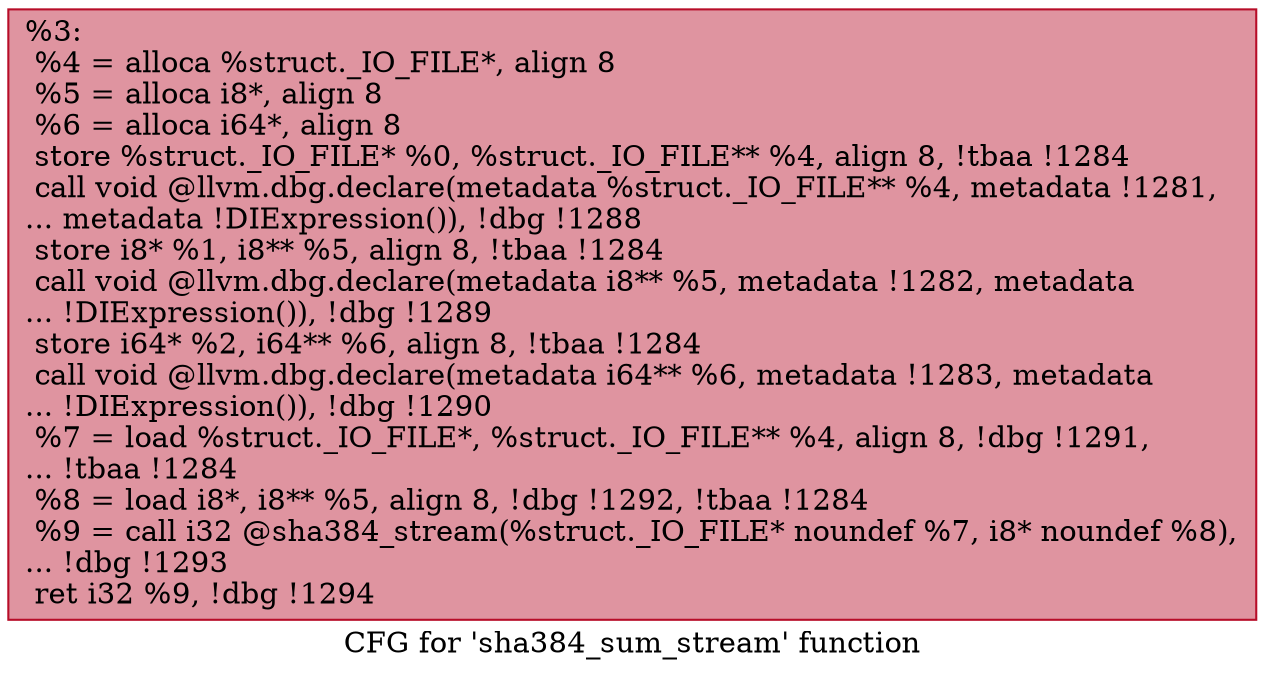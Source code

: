 digraph "CFG for 'sha384_sum_stream' function" {
	label="CFG for 'sha384_sum_stream' function";

	Node0x1e28370 [shape=record,color="#b70d28ff", style=filled, fillcolor="#b70d2870",label="{%3:\l  %4 = alloca %struct._IO_FILE*, align 8\l  %5 = alloca i8*, align 8\l  %6 = alloca i64*, align 8\l  store %struct._IO_FILE* %0, %struct._IO_FILE** %4, align 8, !tbaa !1284\l  call void @llvm.dbg.declare(metadata %struct._IO_FILE** %4, metadata !1281,\l... metadata !DIExpression()), !dbg !1288\l  store i8* %1, i8** %5, align 8, !tbaa !1284\l  call void @llvm.dbg.declare(metadata i8** %5, metadata !1282, metadata\l... !DIExpression()), !dbg !1289\l  store i64* %2, i64** %6, align 8, !tbaa !1284\l  call void @llvm.dbg.declare(metadata i64** %6, metadata !1283, metadata\l... !DIExpression()), !dbg !1290\l  %7 = load %struct._IO_FILE*, %struct._IO_FILE** %4, align 8, !dbg !1291,\l... !tbaa !1284\l  %8 = load i8*, i8** %5, align 8, !dbg !1292, !tbaa !1284\l  %9 = call i32 @sha384_stream(%struct._IO_FILE* noundef %7, i8* noundef %8),\l... !dbg !1293\l  ret i32 %9, !dbg !1294\l}"];
}
